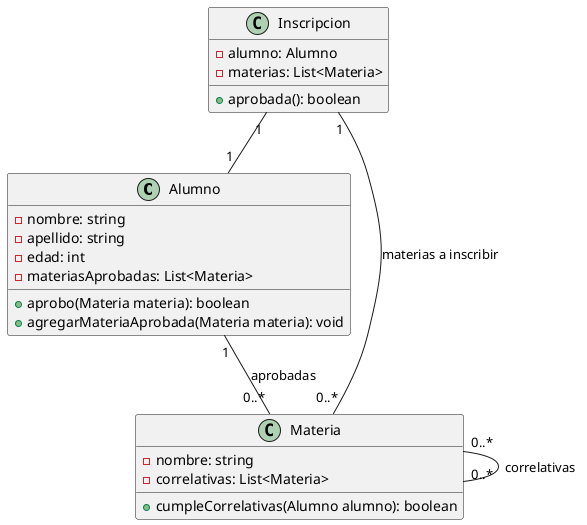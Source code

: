 @startuml


Alumno "1" -- "0..*" Materia : aprobadas
Materia "0..*" -- "0..*" Materia : correlativas
Inscripcion "1" -- "1" Alumno
Inscripcion "1" -- "0..*" Materia : materias a inscribir


class Alumno{
    - nombre: string
    - apellido: string
    - edad: int
    - materiasAprobadas: List<Materia>
    + aprobo(Materia materia): boolean
    + agregarMateriaAprobada(Materia materia): void
}

class Materia{
    - nombre: string
    - correlativas: List<Materia>
    + cumpleCorrelativas(Alumno alumno): boolean
}

class Inscripcion{
    - alumno: Alumno
    - materias: List<Materia>
    + aprobada(): boolean
}

@enduml